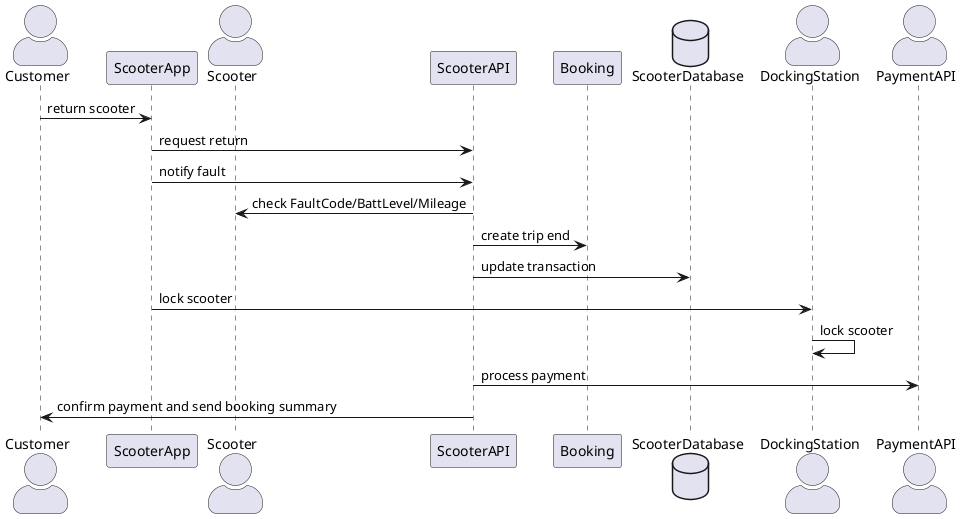 @startuml

skinparam actorStyle awesome

actor Customer
participant ScooterApp
actor Scooter
participant ScooterAPI
participant Booking
database ScooterDatabase
actor DockingStation
actor PaymentAPI

Customer -> ScooterApp: return scooter
ScooterApp -> ScooterAPI:request return
ScooterApp -> ScooterAPI:notify fault
ScooterAPI -> Scooter: check FaultCode/BattLevel/Mileage
ScooterAPI -> Booking: create trip end
ScooterAPI -> ScooterDatabase: update transaction
ScooterApp -> DockingStation: lock scooter
DockingStation -> DockingStation: lock scooter
ScooterAPI -> PaymentAPI: process payment
ScooterAPI -> Customer: confirm payment and send booking summary
@enduml
